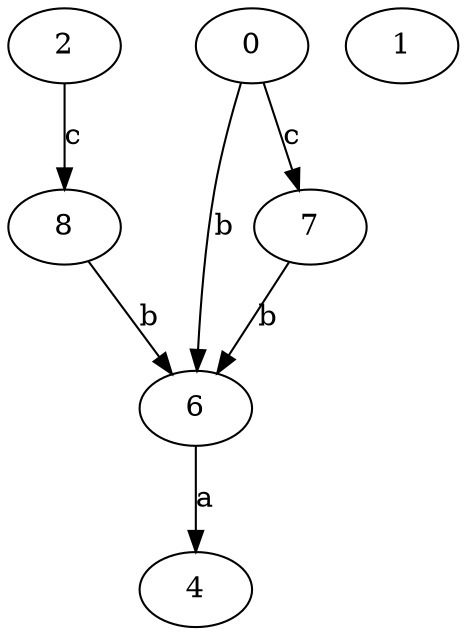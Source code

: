 strict digraph  {
2;
4;
6;
0;
7;
1;
8;
2 -> 8  [label=c];
6 -> 4  [label=a];
0 -> 6  [label=b];
0 -> 7  [label=c];
7 -> 6  [label=b];
8 -> 6  [label=b];
}
